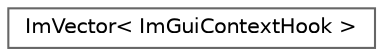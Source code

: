 digraph "Graphical Class Hierarchy"
{
 // LATEX_PDF_SIZE
  bgcolor="transparent";
  edge [fontname=Helvetica,fontsize=10,labelfontname=Helvetica,labelfontsize=10];
  node [fontname=Helvetica,fontsize=10,shape=box,height=0.2,width=0.4];
  rankdir="LR";
  Node0 [label="ImVector\< ImGuiContextHook \>",height=0.2,width=0.4,color="grey40", fillcolor="white", style="filled",URL="$struct_im_vector.html",tooltip=" "];
}
